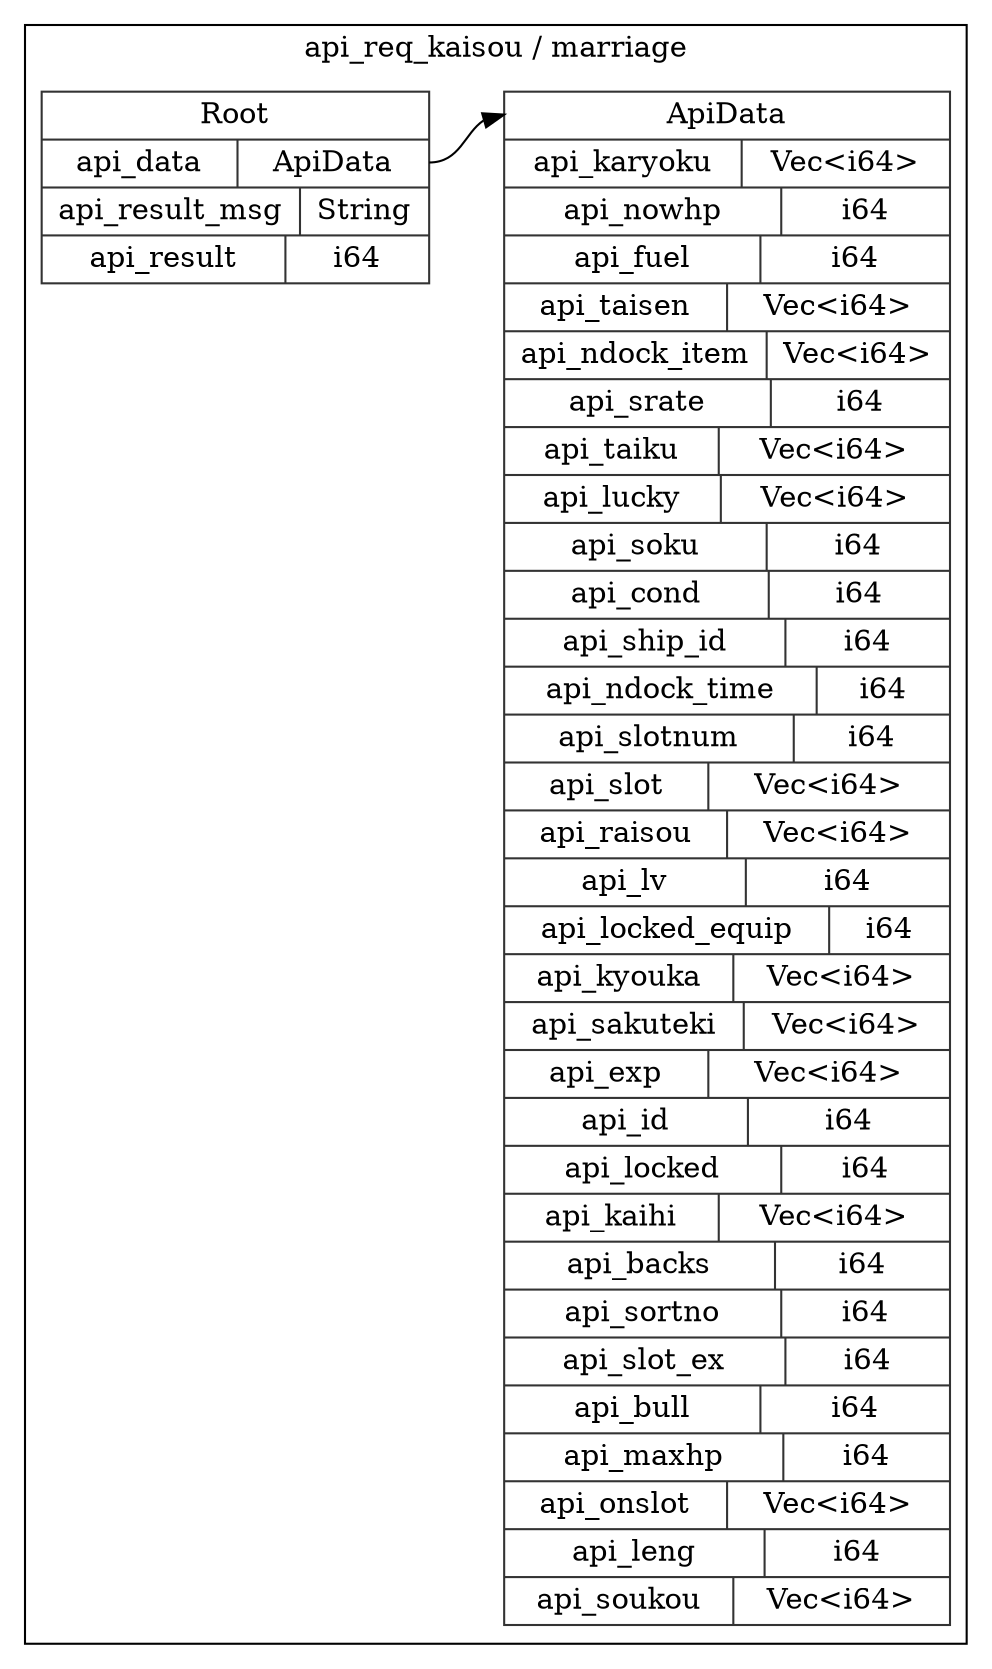 digraph {
  rankdir=LR;
  subgraph cluster_0 {
    label="api_req_kaisou / marriage";
    node [style="filled", color=white, style="solid", color=gray20];
    api_req_kaisou__marriage__Root [label="<Root> Root  | { api_data | <api_data> ApiData } | { api_result_msg | <api_result_msg> String } | { api_result | <api_result> i64 }", shape=record];
    api_req_kaisou__marriage__ApiData;
    api_req_kaisou__marriage__Root:api_data:e -> api_req_kaisou__marriage__ApiData:ApiData:w;
    api_req_kaisou__marriage__ApiData [label="<ApiData> ApiData  | { api_karyoku | <api_karyoku> Vec\<i64\> } | { api_nowhp | <api_nowhp> i64 } | { api_fuel | <api_fuel> i64 } | { api_taisen | <api_taisen> Vec\<i64\> } | { api_ndock_item | <api_ndock_item> Vec\<i64\> } | { api_srate | <api_srate> i64 } | { api_taiku | <api_taiku> Vec\<i64\> } | { api_lucky | <api_lucky> Vec\<i64\> } | { api_soku | <api_soku> i64 } | { api_cond | <api_cond> i64 } | { api_ship_id | <api_ship_id> i64 } | { api_ndock_time | <api_ndock_time> i64 } | { api_slotnum | <api_slotnum> i64 } | { api_slot | <api_slot> Vec\<i64\> } | { api_raisou | <api_raisou> Vec\<i64\> } | { api_lv | <api_lv> i64 } | { api_locked_equip | <api_locked_equip> i64 } | { api_kyouka | <api_kyouka> Vec\<i64\> } | { api_sakuteki | <api_sakuteki> Vec\<i64\> } | { api_exp | <api_exp> Vec\<i64\> } | { api_id | <api_id> i64 } | { api_locked | <api_locked> i64 } | { api_kaihi | <api_kaihi> Vec\<i64\> } | { api_backs | <api_backs> i64 } | { api_sortno | <api_sortno> i64 } | { api_slot_ex | <api_slot_ex> i64 } | { api_bull | <api_bull> i64 } | { api_maxhp | <api_maxhp> i64 } | { api_onslot | <api_onslot> Vec\<i64\> } | { api_leng | <api_leng> i64 } | { api_soukou | <api_soukou> Vec\<i64\> }", shape=record];
  }
}
